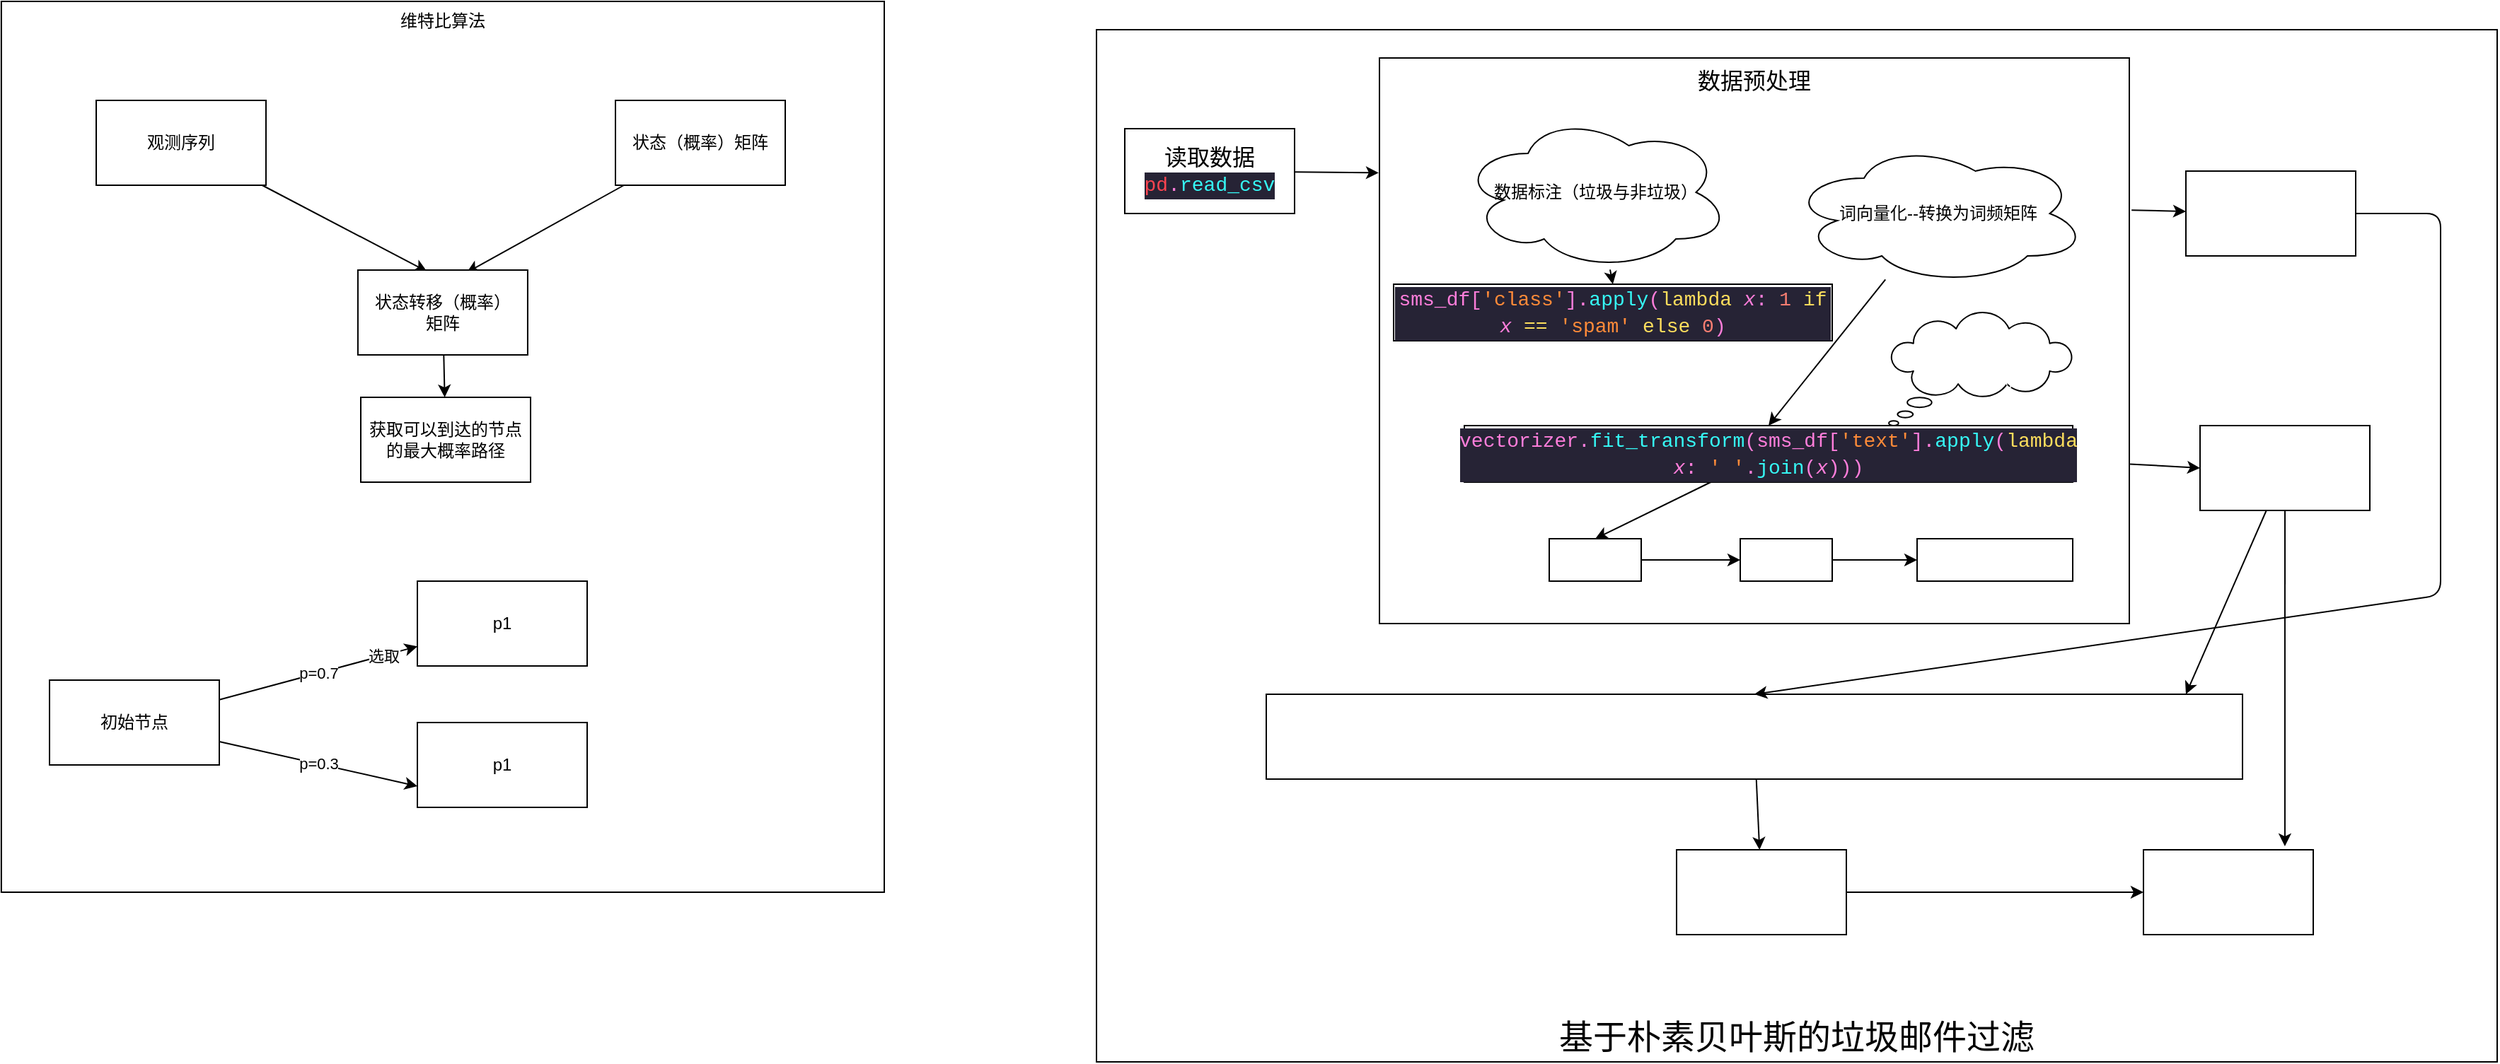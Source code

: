 <mxfile>
    <diagram id="OnFBUa8Khot8sXU7OdUL" name="Page-1">
        <mxGraphModel dx="1411" dy="850" grid="1" gridSize="10" guides="1" tooltips="1" connect="1" arrows="1" fold="1" page="1" pageScale="1" pageWidth="3300" pageHeight="4681" math="0" shadow="0">
            <root>
                <mxCell id="0"/>
                <mxCell id="1" parent="0"/>
                <mxCell id="2" value="维特比算法" style="whiteSpace=wrap;html=1;verticalAlign=top;" parent="1" vertex="1">
                    <mxGeometry x="345.93" y="1510" width="624.07" height="630" as="geometry"/>
                </mxCell>
                <mxCell id="3" value="" style="edgeStyle=none;html=1;entryX=0.407;entryY=0.017;entryDx=0;entryDy=0;entryPerimeter=0;" parent="1" source="4" target="8" edge="1">
                    <mxGeometry relative="1" as="geometry"/>
                </mxCell>
                <mxCell id="4" value="观测序列" style="whiteSpace=wrap;html=1;" parent="1" vertex="1">
                    <mxGeometry x="413" y="1580" width="120" height="60" as="geometry"/>
                </mxCell>
                <mxCell id="5" style="edgeStyle=none;html=1;entryX=0.64;entryY=0.03;entryDx=0;entryDy=0;entryPerimeter=0;" parent="1" source="6" target="8" edge="1">
                    <mxGeometry relative="1" as="geometry"/>
                </mxCell>
                <mxCell id="6" value="状态（概率）矩阵" style="whiteSpace=wrap;html=1;" parent="1" vertex="1">
                    <mxGeometry x="780" y="1580" width="120" height="60" as="geometry"/>
                </mxCell>
                <mxCell id="7" value="" style="edgeStyle=none;html=1;" parent="1" source="8" target="9" edge="1">
                    <mxGeometry relative="1" as="geometry"/>
                </mxCell>
                <mxCell id="8" value="状态转移（概率）&lt;br&gt;矩阵" style="whiteSpace=wrap;html=1;" parent="1" vertex="1">
                    <mxGeometry x="597.97" y="1700" width="120" height="60" as="geometry"/>
                </mxCell>
                <mxCell id="9" value="获取可以到达的节点的最大概率路径" style="whiteSpace=wrap;html=1;" parent="1" vertex="1">
                    <mxGeometry x="600" y="1790" width="120" height="60" as="geometry"/>
                </mxCell>
                <mxCell id="10" value="p=0.7" style="edgeStyle=none;html=1;" parent="1" source="13" target="14" edge="1">
                    <mxGeometry relative="1" as="geometry"/>
                </mxCell>
                <mxCell id="11" value="选取" style="edgeLabel;html=1;align=center;verticalAlign=middle;resizable=0;points=[];" parent="10" vertex="1" connectable="0">
                    <mxGeometry x="0.648" relative="1" as="geometry">
                        <mxPoint as="offset"/>
                    </mxGeometry>
                </mxCell>
                <mxCell id="12" value="p=0.3" style="edgeStyle=none;html=1;entryX=0;entryY=0.75;entryDx=0;entryDy=0;" parent="1" source="13" target="15" edge="1">
                    <mxGeometry relative="1" as="geometry"/>
                </mxCell>
                <mxCell id="13" value="初始节点" style="whiteSpace=wrap;html=1;" parent="1" vertex="1">
                    <mxGeometry x="380" y="1990" width="120" height="60" as="geometry"/>
                </mxCell>
                <mxCell id="14" value="p1" style="whiteSpace=wrap;html=1;" parent="1" vertex="1">
                    <mxGeometry x="640" y="1920" width="120" height="60" as="geometry"/>
                </mxCell>
                <mxCell id="15" value="p1" style="whiteSpace=wrap;html=1;" parent="1" vertex="1">
                    <mxGeometry x="640" y="2020" width="120" height="60" as="geometry"/>
                </mxCell>
                <mxCell id="16" value="基于朴素贝叶斯的垃圾邮件过滤" style="whiteSpace=wrap;html=1;verticalAlign=bottom;fontSize=24;" parent="1" vertex="1">
                    <mxGeometry x="1120" y="1530" width="990" height="730" as="geometry"/>
                </mxCell>
                <mxCell id="19" value="" style="edgeStyle=none;html=1;entryX=-0.001;entryY=0.203;entryDx=0;entryDy=0;entryPerimeter=0;" edge="1" parent="1" source="17" target="18">
                    <mxGeometry relative="1" as="geometry"/>
                </mxCell>
                <mxCell id="17" value="读取数据&lt;br&gt;&lt;div style=&quot;color: rgb(187, 187, 187); background-color: rgb(38, 35, 53); font-family: Consolas, &amp;quot;Courier New&amp;quot;, monospace; font-size: 14px; line-height: 19px;&quot;&gt;&lt;span style=&quot;color: #fe4450;&quot;&gt;pd&lt;/span&gt;&lt;span style=&quot;color: #ff7edb;&quot;&gt;.&lt;/span&gt;&lt;span style=&quot;color: #36f9f6;&quot;&gt;read_csv&lt;/span&gt;&lt;/div&gt;" style="whiteSpace=wrap;html=1;fontSize=16;" parent="1" vertex="1">
                    <mxGeometry x="1140" y="1600" width="120" height="60" as="geometry"/>
                </mxCell>
                <mxCell id="18" value="数据预处理" style="whiteSpace=wrap;html=1;fontSize=16;verticalAlign=top;" vertex="1" parent="1">
                    <mxGeometry x="1320" y="1550" width="530" height="400" as="geometry"/>
                </mxCell>
                <mxCell id="23" style="edgeStyle=none;html=1;entryX=0.5;entryY=0;entryDx=0;entryDy=0;" edge="1" parent="1" source="20" target="22">
                    <mxGeometry relative="1" as="geometry"/>
                </mxCell>
                <mxCell id="20" value="数据标注（垃圾与非垃圾）" style="ellipse;shape=cloud;whiteSpace=wrap;html=1;" vertex="1" parent="1">
                    <mxGeometry x="1377.5" y="1590" width="190" height="110" as="geometry"/>
                </mxCell>
                <mxCell id="25" style="edgeStyle=none;html=1;entryX=0.5;entryY=0;entryDx=0;entryDy=0;" edge="1" parent="1" source="21" target="24">
                    <mxGeometry relative="1" as="geometry"/>
                </mxCell>
                <mxCell id="21" value="词向量化--转换为词频矩阵" style="ellipse;shape=cloud;whiteSpace=wrap;html=1;" vertex="1" parent="1">
                    <mxGeometry x="1610" y="1610" width="210" height="100" as="geometry"/>
                </mxCell>
                <mxCell id="22" value="&lt;div style=&quot;color: rgb(187, 187, 187); background-color: rgb(38, 35, 53); font-family: Consolas, &amp;quot;Courier New&amp;quot;, monospace; font-size: 14px; line-height: 19px;&quot;&gt;&lt;span style=&quot;color: #ff7edb;&quot;&gt;sms_df&lt;/span&gt;&lt;span style=&quot;color: #ff7edb;&quot;&gt;[&lt;/span&gt;&lt;span style=&quot;color: #ff8b39;&quot;&gt;'class'&lt;/span&gt;&lt;span style=&quot;color: #ff7edb;&quot;&gt;].&lt;/span&gt;&lt;span style=&quot;color: #36f9f6;&quot;&gt;apply&lt;/span&gt;&lt;span style=&quot;color: #ff7edb;&quot;&gt;(&lt;/span&gt;&lt;span style=&quot;color: #fede5d;&quot;&gt;lambda&lt;/span&gt;&lt;span style=&quot;color: #ff7edb;&quot;&gt; &lt;/span&gt;&lt;span style=&quot;color: #ff7edb;font-style: italic;&quot;&gt;x&lt;/span&gt;&lt;span style=&quot;color: #ff7edb;&quot;&gt;: &lt;/span&gt;&lt;span style=&quot;color: #f97e72;&quot;&gt;1&lt;/span&gt;&lt;span style=&quot;color: #ff7edb;&quot;&gt; &lt;/span&gt;&lt;span style=&quot;color: #fede5d;&quot;&gt;if&lt;/span&gt;&lt;span style=&quot;color: #ff7edb;&quot;&gt; &lt;/span&gt;&lt;span style=&quot;color: #ff7edb;font-style: italic;&quot;&gt;x&lt;/span&gt;&lt;span style=&quot;color: #ff7edb;&quot;&gt; &lt;/span&gt;&lt;span style=&quot;color: #fede5d;&quot;&gt;==&lt;/span&gt;&lt;span style=&quot;color: #ff7edb;&quot;&gt; &lt;/span&gt;&lt;span style=&quot;color: #ff8b39;&quot;&gt;'spam'&lt;/span&gt;&lt;span style=&quot;color: #ff7edb;&quot;&gt; &lt;/span&gt;&lt;span style=&quot;color: #fede5d;&quot;&gt;else&lt;/span&gt;&lt;span style=&quot;color: #ff7edb;&quot;&gt; &lt;/span&gt;&lt;span style=&quot;color: #f97e72;&quot;&gt;0&lt;/span&gt;&lt;span style=&quot;color: #ff7edb;&quot;&gt;)&lt;/span&gt;&lt;/div&gt;" style="whiteSpace=wrap;html=1;" vertex="1" parent="1">
                    <mxGeometry x="1330" y="1710" width="310" height="40" as="geometry"/>
                </mxCell>
                <mxCell id="29" style="edgeStyle=none;html=1;entryX=0.5;entryY=0;entryDx=0;entryDy=0;fontColor=#FFFFFF;" edge="1" parent="1" source="24" target="28">
                    <mxGeometry relative="1" as="geometry"/>
                </mxCell>
                <mxCell id="24" value="&lt;div style=&quot;color: rgb(187, 187, 187); background-color: rgb(38, 35, 53); font-family: Consolas, &amp;quot;Courier New&amp;quot;, monospace; font-size: 14px; line-height: 19px;&quot;&gt;&lt;span style=&quot;color: #ff7edb;&quot;&gt;vectorizer&lt;/span&gt;&lt;span style=&quot;color: #ff7edb;&quot;&gt;.&lt;/span&gt;&lt;span style=&quot;color: #36f9f6;&quot;&gt;fit_transform&lt;/span&gt;&lt;span style=&quot;color: #ff7edb;&quot;&gt;(&lt;/span&gt;&lt;span style=&quot;color: #ff7edb;&quot;&gt;sms_df&lt;/span&gt;&lt;span style=&quot;color: #ff7edb;&quot;&gt;[&lt;/span&gt;&lt;span style=&quot;color: #ff8b39;&quot;&gt;'text'&lt;/span&gt;&lt;span style=&quot;color: #ff7edb;&quot;&gt;].&lt;/span&gt;&lt;span style=&quot;color: #36f9f6;&quot;&gt;apply&lt;/span&gt;&lt;span style=&quot;color: #ff7edb;&quot;&gt;(&lt;/span&gt;&lt;span style=&quot;color: #fede5d;&quot;&gt;lambda&lt;/span&gt;&lt;span style=&quot;color: #ff7edb;&quot;&gt; &lt;/span&gt;&lt;span style=&quot;color: #ff7edb;font-style: italic;&quot;&gt;x&lt;/span&gt;&lt;span style=&quot;color: #ff7edb;&quot;&gt;: &lt;/span&gt;&lt;span style=&quot;color: #ff8b39;&quot;&gt;' '&lt;/span&gt;&lt;span style=&quot;color: #ff7edb;&quot;&gt;.&lt;/span&gt;&lt;span style=&quot;color: #36f9f6;&quot;&gt;join&lt;/span&gt;&lt;span style=&quot;color: #ff7edb;&quot;&gt;(&lt;/span&gt;&lt;span style=&quot;color: #ff7edb;font-style: italic;&quot;&gt;x&lt;/span&gt;&lt;span style=&quot;color: #ff7edb;&quot;&gt;)))&lt;/span&gt;&lt;/div&gt;" style="whiteSpace=wrap;html=1;" vertex="1" parent="1">
                    <mxGeometry x="1380" y="1810" width="430" height="40" as="geometry"/>
                </mxCell>
                <mxCell id="27" value="将列表中的所有词合并为一个字符串" style="whiteSpace=wrap;html=1;shape=mxgraph.basic.cloud_callout;labelBackgroundColor=none;fontColor=#FFFFFF;rotation=0;" vertex="1" parent="1">
                    <mxGeometry x="1680" y="1730" width="130" height="80" as="geometry"/>
                </mxCell>
                <mxCell id="31" value="" style="edgeStyle=none;html=1;fontColor=#FFFFFF;" edge="1" parent="1" source="28" target="30">
                    <mxGeometry relative="1" as="geometry"/>
                </mxCell>
                <mxCell id="28" value="分词" style="whiteSpace=wrap;html=1;labelBackgroundColor=none;fontColor=#FFFFFF;" vertex="1" parent="1">
                    <mxGeometry x="1440" y="1890" width="65" height="30" as="geometry"/>
                </mxCell>
                <mxCell id="33" value="" style="edgeStyle=none;html=1;fontColor=#FFFFFF;" edge="1" parent="1" source="30" target="32">
                    <mxGeometry relative="1" as="geometry"/>
                </mxCell>
                <mxCell id="30" value="建立文本词汇表" style="whiteSpace=wrap;html=1;labelBackgroundColor=none;fontColor=#FFFFFF;" vertex="1" parent="1">
                    <mxGeometry x="1575" y="1890" width="65" height="30" as="geometry"/>
                </mxCell>
                <mxCell id="32" value="计算出现次数，生成向量表示" style="whiteSpace=wrap;html=1;labelBackgroundColor=none;fontColor=#FFFFFF;" vertex="1" parent="1">
                    <mxGeometry x="1700" y="1890" width="110" height="30" as="geometry"/>
                </mxCell>
                <mxCell id="45" value="" style="edgeStyle=none;html=1;fontColor=#FFFFFF;" edge="1" parent="1" source="36" target="44">
                    <mxGeometry relative="1" as="geometry"/>
                </mxCell>
                <mxCell id="36" value="朴素贝叶斯分类器（学习&amp;amp;训练）" style="whiteSpace=wrap;html=1;labelBackgroundColor=none;fontColor=#FFFFFF;fontSize=18;" vertex="1" parent="1">
                    <mxGeometry x="1240" y="2000" width="690" height="60" as="geometry"/>
                </mxCell>
                <mxCell id="39" style="edgeStyle=none;html=1;fontColor=#FFFFFF;exitX=1.003;exitY=0.269;exitDx=0;exitDy=0;exitPerimeter=0;" edge="1" parent="1" source="18" target="37">
                    <mxGeometry relative="1" as="geometry"/>
                </mxCell>
                <mxCell id="42" style="edgeStyle=none;html=1;entryX=0.5;entryY=0;entryDx=0;entryDy=0;fontColor=#FFFFFF;" edge="1" parent="1" source="37" target="36">
                    <mxGeometry relative="1" as="geometry">
                        <Array as="points">
                            <mxPoint x="2070" y="1660"/>
                            <mxPoint x="2070" y="1930"/>
                        </Array>
                    </mxGeometry>
                </mxCell>
                <mxCell id="37" value="训练集" style="whiteSpace=wrap;html=1;labelBackgroundColor=none;fontColor=#FFFFFF;" vertex="1" parent="1">
                    <mxGeometry x="1890" y="1630" width="120" height="60" as="geometry"/>
                </mxCell>
                <mxCell id="43" style="edgeStyle=none;html=1;fontColor=#FFFFFF;entryX=0.942;entryY=0;entryDx=0;entryDy=0;entryPerimeter=0;" edge="1" parent="1" source="38" target="36">
                    <mxGeometry relative="1" as="geometry"/>
                </mxCell>
                <mxCell id="46" style="edgeStyle=none;html=1;entryX=0.833;entryY=-0.042;entryDx=0;entryDy=0;entryPerimeter=0;fontColor=#FFFFFF;" edge="1" parent="1" source="38" target="48">
                    <mxGeometry relative="1" as="geometry"/>
                </mxCell>
                <mxCell id="38" value="测试集" style="whiteSpace=wrap;html=1;labelBackgroundColor=none;fontColor=#FFFFFF;" vertex="1" parent="1">
                    <mxGeometry x="1900" y="1810" width="120" height="60" as="geometry"/>
                </mxCell>
                <mxCell id="41" style="edgeStyle=none;html=1;fontColor=#FFFFFF;exitX=1.001;exitY=0.718;exitDx=0;exitDy=0;exitPerimeter=0;entryX=0;entryY=0.5;entryDx=0;entryDy=0;" edge="1" parent="1" source="18" target="38">
                    <mxGeometry relative="1" as="geometry"/>
                </mxCell>
                <mxCell id="47" style="edgeStyle=none;html=1;fontColor=#FFFFFF;" edge="1" parent="1" source="44">
                    <mxGeometry relative="1" as="geometry">
                        <mxPoint x="1860" y="2140" as="targetPoint"/>
                    </mxGeometry>
                </mxCell>
                <mxCell id="44" value="预测结果" style="whiteSpace=wrap;html=1;fontColor=#FFFFFF;labelBackgroundColor=none;" vertex="1" parent="1">
                    <mxGeometry x="1530" y="2110" width="120" height="60" as="geometry"/>
                </mxCell>
                <mxCell id="48" value="准确度和误差" style="whiteSpace=wrap;html=1;fontColor=#FFFFFF;labelBackgroundColor=none;" vertex="1" parent="1">
                    <mxGeometry x="1860" y="2110" width="120" height="60" as="geometry"/>
                </mxCell>
            </root>
        </mxGraphModel>
    </diagram>
</mxfile>